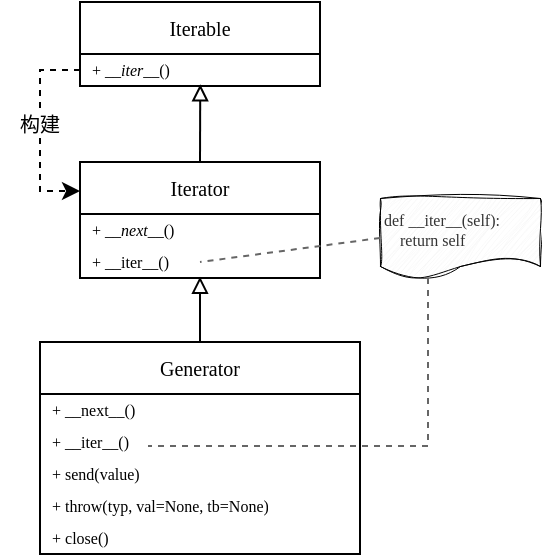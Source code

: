 <mxfile version="28.1.0">
  <diagram name="第 1 页" id="d290exDFAUv4HRCbIO_s">
    <mxGraphModel dx="951" dy="454" grid="1" gridSize="10" guides="1" tooltips="1" connect="1" arrows="1" fold="1" page="1" pageScale="1" pageWidth="827" pageHeight="1169" math="0" shadow="0">
      <root>
        <mxCell id="0" />
        <mxCell id="1" parent="0" />
        <mxCell id="4zyQKPef-uzTqF-2CPc5-1" value="Iterable" style="swimlane;fontStyle=0;align=center;verticalAlign=middle;childLayout=stackLayout;horizontal=1;startSize=26;horizontalStack=0;resizeParent=1;resizeParentMax=0;resizeLast=0;collapsible=1;marginBottom=0;whiteSpace=wrap;html=1;fontFamily=Comic Sans MS;fontSize=10;" parent="1" vertex="1">
          <mxGeometry x="280" y="200" width="120" height="42" as="geometry" />
        </mxCell>
        <mxCell id="4zyQKPef-uzTqF-2CPc5-4" value="+ &lt;i&gt;__iter__&lt;/i&gt;()" style="text;strokeColor=none;fillColor=none;align=left;verticalAlign=middle;spacingLeft=4;spacingRight=4;overflow=hidden;rotatable=0;points=[[0,0.5],[1,0.5]];portConstraint=eastwest;whiteSpace=wrap;html=1;fontFamily=Comic Sans MS;fontSize=8;" parent="4zyQKPef-uzTqF-2CPc5-1" vertex="1">
          <mxGeometry y="26" width="120" height="16" as="geometry" />
        </mxCell>
        <mxCell id="4zyQKPef-uzTqF-2CPc5-5" value="Iterator" style="swimlane;fontStyle=0;align=center;verticalAlign=middle;childLayout=stackLayout;horizontal=1;startSize=26;horizontalStack=0;resizeParent=1;resizeParentMax=0;resizeLast=0;collapsible=1;marginBottom=0;whiteSpace=wrap;html=1;fontFamily=Comic Sans MS;fontSize=10;" parent="1" vertex="1">
          <mxGeometry x="280" y="280" width="120" height="58" as="geometry" />
        </mxCell>
        <mxCell id="4zyQKPef-uzTqF-2CPc5-6" value="+ __&lt;i&gt;next__&lt;/i&gt;()" style="text;strokeColor=none;fillColor=none;align=left;verticalAlign=middle;spacingLeft=4;spacingRight=4;overflow=hidden;rotatable=0;points=[[0,0.5],[1,0.5]];portConstraint=eastwest;whiteSpace=wrap;html=1;fontFamily=Comic Sans MS;fontSize=8;" parent="4zyQKPef-uzTqF-2CPc5-5" vertex="1">
          <mxGeometry y="26" width="120" height="16" as="geometry" />
        </mxCell>
        <mxCell id="4zyQKPef-uzTqF-2CPc5-9" value="+ __iter__()" style="text;strokeColor=none;fillColor=none;align=left;verticalAlign=middle;spacingLeft=4;spacingRight=4;overflow=hidden;rotatable=0;points=[[0,0.5],[1,0.5]];portConstraint=eastwest;whiteSpace=wrap;html=1;fontFamily=Comic Sans MS;fontSize=8;" parent="4zyQKPef-uzTqF-2CPc5-5" vertex="1">
          <mxGeometry y="42" width="120" height="16" as="geometry" />
        </mxCell>
        <mxCell id="4zyQKPef-uzTqF-2CPc5-7" style="rounded=0;orthogonalLoop=1;jettySize=auto;html=1;exitX=0.5;exitY=0;exitDx=0;exitDy=0;entryX=0.501;entryY=0.946;entryDx=0;entryDy=0;entryPerimeter=0;endArrow=block;endFill=0;" parent="1" source="4zyQKPef-uzTqF-2CPc5-5" target="4zyQKPef-uzTqF-2CPc5-4" edge="1">
          <mxGeometry relative="1" as="geometry" />
        </mxCell>
        <mxCell id="4zyQKPef-uzTqF-2CPc5-8" style="edgeStyle=orthogonalEdgeStyle;rounded=0;orthogonalLoop=1;jettySize=auto;html=1;entryX=0;entryY=0.25;entryDx=0;entryDy=0;dashed=1;" parent="1" source="4zyQKPef-uzTqF-2CPc5-4" target="4zyQKPef-uzTqF-2CPc5-5" edge="1">
          <mxGeometry relative="1" as="geometry" />
        </mxCell>
        <mxCell id="4zyQKPef-uzTqF-2CPc5-10" value="def __iter__(self):&lt;div&gt;&amp;nbsp; &amp;nbsp; return self&lt;/div&gt;" style="shape=document;whiteSpace=wrap;html=1;boundedLbl=1;align=left;verticalAlign=top;fontFamily=Comic Sans MS;fontSize=8;fillColor=#f5f5f5;fontColor=#333333;strokeColor=default;sketch=1;curveFitting=1;jiggle=2;strokeWidth=0.5;" parent="1" vertex="1">
          <mxGeometry x="430" y="298" width="80" height="40" as="geometry" />
        </mxCell>
        <mxCell id="4zyQKPef-uzTqF-2CPc5-11" style="rounded=0;orthogonalLoop=1;jettySize=auto;html=1;exitX=0;exitY=0.5;exitDx=0;exitDy=0;entryX=0.5;entryY=0.5;entryDx=0;entryDy=0;entryPerimeter=0;dashed=1;endArrow=none;endFill=0;fillColor=#f5f5f5;strokeColor=#666666;" parent="1" source="4zyQKPef-uzTqF-2CPc5-10" target="4zyQKPef-uzTqF-2CPc5-9" edge="1">
          <mxGeometry relative="1" as="geometry" />
        </mxCell>
        <mxCell id="4zyQKPef-uzTqF-2CPc5-14" value="构建" style="text;html=1;align=center;verticalAlign=middle;whiteSpace=wrap;rounded=0;fontFamily=Comic Sans MS;labelBackgroundColor=default;fontSize=10;" parent="1" vertex="1">
          <mxGeometry x="240" y="241" width="40" height="40" as="geometry" />
        </mxCell>
        <mxCell id="G6dnmOGVrAEuuTMUh9ge-1" value="Generator" style="swimlane;fontStyle=0;align=center;verticalAlign=middle;childLayout=stackLayout;horizontal=1;startSize=26;horizontalStack=0;resizeParent=1;resizeParentMax=0;resizeLast=0;collapsible=1;marginBottom=0;whiteSpace=wrap;html=1;fontFamily=Comic Sans MS;fontSize=10;" parent="1" vertex="1">
          <mxGeometry x="260" y="370" width="160" height="106" as="geometry" />
        </mxCell>
        <mxCell id="G6dnmOGVrAEuuTMUh9ge-2" value="+ __&lt;span&gt;next__&lt;/span&gt;()" style="text;strokeColor=none;fillColor=none;align=left;verticalAlign=middle;spacingLeft=4;spacingRight=4;overflow=hidden;rotatable=0;points=[[0,0.5],[1,0.5]];portConstraint=eastwest;whiteSpace=wrap;html=1;fontFamily=Comic Sans MS;fontSize=8;fontStyle=0" parent="G6dnmOGVrAEuuTMUh9ge-1" vertex="1">
          <mxGeometry y="26" width="160" height="16" as="geometry" />
        </mxCell>
        <mxCell id="NbPqodecfOjtTD4XVNWL-2" value="+ __iter__()" style="text;strokeColor=none;fillColor=none;align=left;verticalAlign=middle;spacingLeft=4;spacingRight=4;overflow=hidden;rotatable=0;points=[[0,0.5],[1,0.5]];portConstraint=eastwest;whiteSpace=wrap;html=1;fontFamily=Comic Sans MS;fontSize=8;" vertex="1" parent="G6dnmOGVrAEuuTMUh9ge-1">
          <mxGeometry y="42" width="160" height="16" as="geometry" />
        </mxCell>
        <mxCell id="NbPqodecfOjtTD4XVNWL-1" value="+ send(value)" style="text;strokeColor=none;fillColor=none;align=left;verticalAlign=middle;spacingLeft=4;spacingRight=4;overflow=hidden;rotatable=0;points=[[0,0.5],[1,0.5]];portConstraint=eastwest;whiteSpace=wrap;html=1;fontFamily=Comic Sans MS;fontSize=8;fontStyle=0" vertex="1" parent="G6dnmOGVrAEuuTMUh9ge-1">
          <mxGeometry y="58" width="160" height="16" as="geometry" />
        </mxCell>
        <mxCell id="G6dnmOGVrAEuuTMUh9ge-3" value="+ throw(typ, val=None, tb=None)" style="text;strokeColor=none;fillColor=none;align=left;verticalAlign=middle;spacingLeft=4;spacingRight=4;overflow=hidden;rotatable=0;points=[[0,0.5],[1,0.5]];portConstraint=eastwest;whiteSpace=wrap;html=1;fontFamily=Comic Sans MS;fontSize=8;" parent="G6dnmOGVrAEuuTMUh9ge-1" vertex="1">
          <mxGeometry y="74" width="160" height="16" as="geometry" />
        </mxCell>
        <mxCell id="NbPqodecfOjtTD4XVNWL-3" value="+ close()" style="text;strokeColor=none;fillColor=none;align=left;verticalAlign=middle;spacingLeft=4;spacingRight=4;overflow=hidden;rotatable=0;points=[[0,0.5],[1,0.5]];portConstraint=eastwest;whiteSpace=wrap;html=1;fontFamily=Comic Sans MS;fontSize=8;" vertex="1" parent="G6dnmOGVrAEuuTMUh9ge-1">
          <mxGeometry y="90" width="160" height="16" as="geometry" />
        </mxCell>
        <mxCell id="G6dnmOGVrAEuuTMUh9ge-4" style="rounded=0;orthogonalLoop=1;jettySize=auto;html=1;exitX=0.5;exitY=0;exitDx=0;exitDy=0;entryX=0.5;entryY=0.958;entryDx=0;entryDy=0;entryPerimeter=0;endArrow=block;endFill=0;" parent="1" source="G6dnmOGVrAEuuTMUh9ge-1" target="4zyQKPef-uzTqF-2CPc5-9" edge="1">
          <mxGeometry relative="1" as="geometry" />
        </mxCell>
        <mxCell id="NbPqodecfOjtTD4XVNWL-4" style="rounded=0;orthogonalLoop=1;jettySize=auto;html=1;dashed=1;endArrow=none;endFill=0;fillColor=#f5f5f5;strokeColor=#666666;" edge="1" parent="1">
          <mxGeometry relative="1" as="geometry">
            <mxPoint x="454" y="338" as="sourcePoint" />
            <mxPoint x="314" y="422" as="targetPoint" />
            <Array as="points">
              <mxPoint x="454" y="422" />
            </Array>
          </mxGeometry>
        </mxCell>
      </root>
    </mxGraphModel>
  </diagram>
</mxfile>
